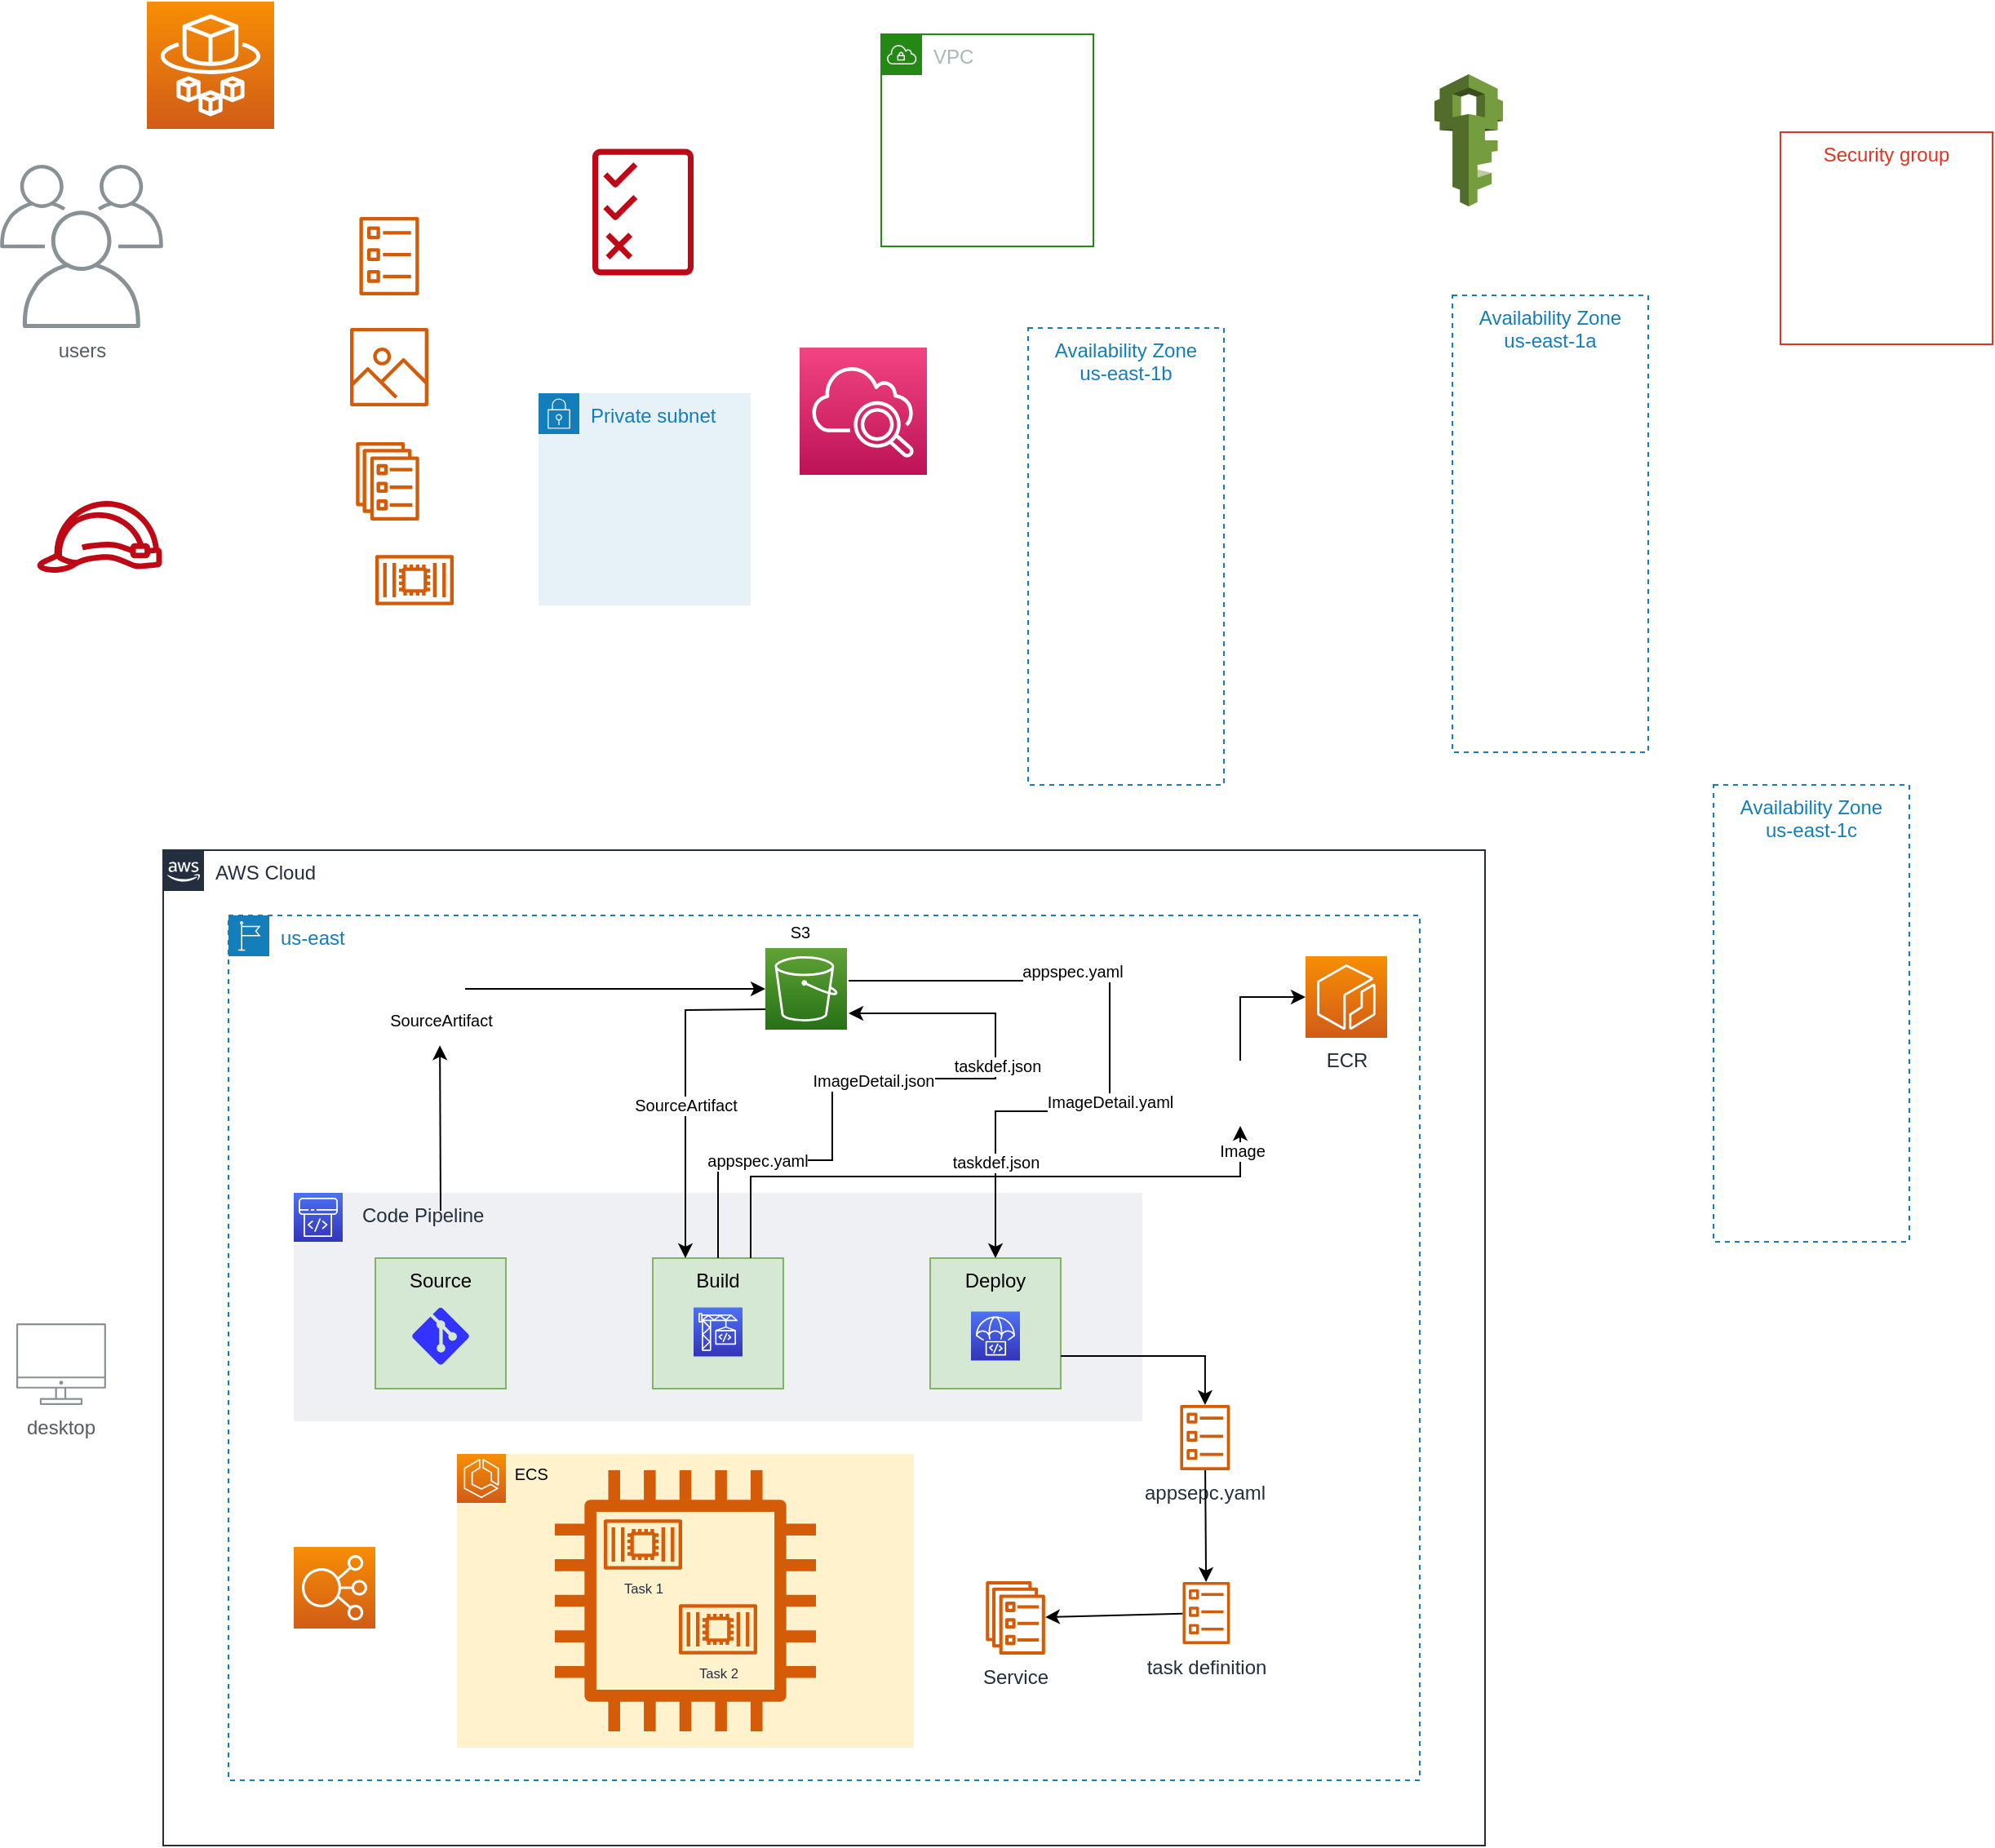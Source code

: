 <mxfile version="20.1.1" type="github">
  <diagram id="qCpsu6lBvLWQTeVwnFAU" name="Page-1">
    <mxGraphModel dx="562" dy="336" grid="1" gridSize="10" guides="1" tooltips="1" connect="1" arrows="1" fold="1" page="1" pageScale="1" pageWidth="827" pageHeight="1169" math="0" shadow="0">
      <root>
        <mxCell id="0" />
        <mxCell id="1" parent="0" />
        <mxCell id="fsIm3HDob8JfFCVEmCF0-1" value="" style="sketch=0;points=[[0,0,0],[0.25,0,0],[0.5,0,0],[0.75,0,0],[1,0,0],[0,1,0],[0.25,1,0],[0.5,1,0],[0.75,1,0],[1,1,0],[0,0.25,0],[0,0.5,0],[0,0.75,0],[1,0.25,0],[1,0.5,0],[1,0.75,0]];outlineConnect=0;fontColor=#232F3E;gradientColor=#F78E04;gradientDirection=north;fillColor=#D05C17;strokeColor=#ffffff;dashed=0;verticalLabelPosition=bottom;verticalAlign=top;align=center;html=1;fontSize=12;fontStyle=0;aspect=fixed;shape=mxgraph.aws4.resourceIcon;resIcon=mxgraph.aws4.fargate;" vertex="1" parent="1">
          <mxGeometry x="110" y="70" width="78" height="78" as="geometry" />
        </mxCell>
        <mxCell id="fsIm3HDob8JfFCVEmCF0-3" value="" style="sketch=0;points=[[0,0,0],[0.25,0,0],[0.5,0,0],[0.75,0,0],[1,0,0],[0,1,0],[0.25,1,0],[0.5,1,0],[0.75,1,0],[1,1,0],[0,0.25,0],[0,0.5,0],[0,0.75,0],[1,0.25,0],[1,0.5,0],[1,0.75,0]];points=[[0,0,0],[0.25,0,0],[0.5,0,0],[0.75,0,0],[1,0,0],[0,1,0],[0.25,1,0],[0.5,1,0],[0.75,1,0],[1,1,0],[0,0.25,0],[0,0.5,0],[0,0.75,0],[1,0.25,0],[1,0.5,0],[1,0.75,0]];outlineConnect=0;fontColor=#232F3E;gradientColor=#F34482;gradientDirection=north;fillColor=#BC1356;strokeColor=#ffffff;dashed=0;verticalLabelPosition=bottom;verticalAlign=top;align=center;html=1;fontSize=12;fontStyle=0;aspect=fixed;shape=mxgraph.aws4.resourceIcon;resIcon=mxgraph.aws4.cloudwatch_2;" vertex="1" parent="1">
          <mxGeometry x="510" y="282" width="78" height="78" as="geometry" />
        </mxCell>
        <mxCell id="fsIm3HDob8JfFCVEmCF0-4" value="AWS Cloud" style="points=[[0,0],[0.25,0],[0.5,0],[0.75,0],[1,0],[1,0.25],[1,0.5],[1,0.75],[1,1],[0.75,1],[0.5,1],[0.25,1],[0,1],[0,0.75],[0,0.5],[0,0.25]];outlineConnect=0;gradientColor=none;html=1;whiteSpace=wrap;fontSize=12;fontStyle=0;container=1;pointerEvents=0;collapsible=0;recursiveResize=0;shape=mxgraph.aws4.group;grIcon=mxgraph.aws4.group_aws_cloud_alt;strokeColor=#232F3E;fillColor=none;verticalAlign=top;align=left;spacingLeft=30;fontColor=#232F3E;dashed=0;" vertex="1" parent="1">
          <mxGeometry x="120" y="590" width="810" height="610" as="geometry" />
        </mxCell>
        <mxCell id="fsIm3HDob8JfFCVEmCF0-6" value="us-east" style="points=[[0,0],[0.25,0],[0.5,0],[0.75,0],[1,0],[1,0.25],[1,0.5],[1,0.75],[1,1],[0.75,1],[0.5,1],[0.25,1],[0,1],[0,0.75],[0,0.5],[0,0.25]];outlineConnect=0;gradientColor=none;html=1;whiteSpace=wrap;fontSize=12;fontStyle=0;container=1;pointerEvents=0;collapsible=0;recursiveResize=0;shape=mxgraph.aws4.group;grIcon=mxgraph.aws4.group_region;strokeColor=#147EBA;fillColor=none;verticalAlign=top;align=left;spacingLeft=30;fontColor=#147EBA;dashed=1;" vertex="1" parent="fsIm3HDob8JfFCVEmCF0-4">
          <mxGeometry x="40" y="40" width="730" height="530" as="geometry" />
        </mxCell>
        <mxCell id="fsIm3HDob8JfFCVEmCF0-25" value="            Code Pipeline" style="fillColor=#EFF0F3;strokeColor=none;dashed=0;verticalAlign=top;fontStyle=0;fontColor=#232F3D;align=left;" vertex="1" parent="fsIm3HDob8JfFCVEmCF0-6">
          <mxGeometry x="40" y="170" width="520" height="140" as="geometry" />
        </mxCell>
        <mxCell id="fsIm3HDob8JfFCVEmCF0-26" value="" style="sketch=0;points=[[0,0,0],[0.25,0,0],[0.5,0,0],[0.75,0,0],[1,0,0],[0,1,0],[0.25,1,0],[0.5,1,0],[0.75,1,0],[1,1,0],[0,0.25,0],[0,0.5,0],[0,0.75,0],[1,0.25,0],[1,0.5,0],[1,0.75,0]];outlineConnect=0;fontColor=#232F3E;gradientColor=#4D72F3;gradientDirection=north;fillColor=#3334B9;strokeColor=#ffffff;dashed=0;verticalLabelPosition=bottom;verticalAlign=top;align=center;html=1;fontSize=12;fontStyle=0;aspect=fixed;shape=mxgraph.aws4.resourceIcon;resIcon=mxgraph.aws4.codepipeline;" vertex="1" parent="fsIm3HDob8JfFCVEmCF0-6">
          <mxGeometry x="40" y="170" width="30" height="30" as="geometry" />
        </mxCell>
        <mxCell id="fsIm3HDob8JfFCVEmCF0-27" value="Source" style="fillColor=#d5e8d4;strokeColor=#82b366;dashed=0;verticalAlign=top;fontStyle=0;" vertex="1" parent="fsIm3HDob8JfFCVEmCF0-6">
          <mxGeometry x="90" y="210" width="80" height="80" as="geometry" />
        </mxCell>
        <mxCell id="fsIm3HDob8JfFCVEmCF0-33" value="Build" style="fillColor=#d5e8d4;strokeColor=#82b366;dashed=0;verticalAlign=top;fontStyle=0;" vertex="1" parent="fsIm3HDob8JfFCVEmCF0-6">
          <mxGeometry x="260" y="210" width="80" height="80" as="geometry" />
        </mxCell>
        <mxCell id="fsIm3HDob8JfFCVEmCF0-34" value="" style="sketch=0;points=[[0,0,0],[0.25,0,0],[0.5,0,0],[0.75,0,0],[1,0,0],[0,1,0],[0.25,1,0],[0.5,1,0],[0.75,1,0],[1,1,0],[0,0.25,0],[0,0.5,0],[0,0.75,0],[1,0.25,0],[1,0.5,0],[1,0.75,0]];outlineConnect=0;fontColor=#232F3E;gradientColor=#4D72F3;gradientDirection=north;fillColor=#3334B9;strokeColor=#ffffff;dashed=0;verticalLabelPosition=bottom;verticalAlign=top;align=center;html=1;fontSize=12;fontStyle=0;aspect=fixed;shape=mxgraph.aws4.resourceIcon;resIcon=mxgraph.aws4.codebuild;" vertex="1" parent="fsIm3HDob8JfFCVEmCF0-6">
          <mxGeometry x="285" y="240.25" width="30" height="30" as="geometry" />
        </mxCell>
        <mxCell id="fsIm3HDob8JfFCVEmCF0-35" value="" style="verticalLabelPosition=bottom;html=1;verticalAlign=top;align=center;strokeColor=none;fillColor=#3333FF;shape=mxgraph.azure.git_repository;" vertex="1" parent="fsIm3HDob8JfFCVEmCF0-6">
          <mxGeometry x="112.5" y="240.25" width="35" height="35" as="geometry" />
        </mxCell>
        <mxCell id="fsIm3HDob8JfFCVEmCF0-36" value="Deploy" style="fillColor=#d5e8d4;strokeColor=#82b366;dashed=0;verticalAlign=top;fontStyle=0;" vertex="1" parent="fsIm3HDob8JfFCVEmCF0-6">
          <mxGeometry x="430" y="210" width="80" height="80" as="geometry" />
        </mxCell>
        <mxCell id="fsIm3HDob8JfFCVEmCF0-37" value="" style="sketch=0;points=[[0,0,0],[0.25,0,0],[0.5,0,0],[0.75,0,0],[1,0,0],[0,1,0],[0.25,1,0],[0.5,1,0],[0.75,1,0],[1,1,0],[0,0.25,0],[0,0.5,0],[0,0.75,0],[1,0.25,0],[1,0.5,0],[1,0.75,0]];outlineConnect=0;fontColor=#232F3E;gradientColor=#4D72F3;gradientDirection=north;fillColor=#3334B9;strokeColor=#ffffff;dashed=0;verticalLabelPosition=bottom;verticalAlign=top;align=center;html=1;fontSize=12;fontStyle=0;aspect=fixed;shape=mxgraph.aws4.resourceIcon;resIcon=mxgraph.aws4.codedeploy;" vertex="1" parent="fsIm3HDob8JfFCVEmCF0-6">
          <mxGeometry x="455" y="242.75" width="30" height="30" as="geometry" />
        </mxCell>
        <mxCell id="fsIm3HDob8JfFCVEmCF0-10" value="" style="sketch=0;points=[[0,0,0],[0.25,0,0],[0.5,0,0],[0.75,0,0],[1,0,0],[0,1,0],[0.25,1,0],[0.5,1,0],[0.75,1,0],[1,1,0],[0,0.25,0],[0,0.5,0],[0,0.75,0],[1,0.25,0],[1,0.5,0],[1,0.75,0]];outlineConnect=0;fontColor=#232F3E;gradientColor=#60A337;gradientDirection=north;fillColor=#277116;strokeColor=#ffffff;dashed=0;verticalLabelPosition=bottom;verticalAlign=top;align=center;html=1;fontSize=12;fontStyle=0;aspect=fixed;shape=mxgraph.aws4.resourceIcon;resIcon=mxgraph.aws4.s3;" vertex="1" parent="fsIm3HDob8JfFCVEmCF0-6">
          <mxGeometry x="329" y="20" width="50" height="50" as="geometry" />
        </mxCell>
        <mxCell id="fsIm3HDob8JfFCVEmCF0-40" value="" style="shape=image;html=1;verticalAlign=top;verticalLabelPosition=bottom;labelBackgroundColor=#ffffff;imageAspect=0;aspect=fixed;image=https://cdn4.iconfinder.com/data/icons/spirit20/file-zip.png;strokeColor=default;fillColor=#3333FF;" vertex="1" parent="fsIm3HDob8JfFCVEmCF0-6">
          <mxGeometry x="115" y="30" width="30" height="30" as="geometry" />
        </mxCell>
        <mxCell id="fsIm3HDob8JfFCVEmCF0-41" value="&lt;font style=&quot;font-size: 10px;&quot;&gt;SourceArtifact&lt;/font&gt;" style="text;html=1;align=center;verticalAlign=middle;resizable=0;points=[];autosize=1;strokeColor=none;fillColor=none;" vertex="1" parent="fsIm3HDob8JfFCVEmCF0-6">
          <mxGeometry x="85" y="49" width="90" height="30" as="geometry" />
        </mxCell>
        <mxCell id="fsIm3HDob8JfFCVEmCF0-42" value="" style="endArrow=classic;html=1;rounded=0;fontSize=10;exitX=0.5;exitY=0;exitDx=0;exitDy=0;entryX=0.495;entryY=1.021;entryDx=0;entryDy=0;entryPerimeter=0;" edge="1" parent="fsIm3HDob8JfFCVEmCF0-6" target="fsIm3HDob8JfFCVEmCF0-41">
          <mxGeometry width="50" height="50" relative="1" as="geometry">
            <mxPoint x="130" y="181" as="sourcePoint" />
            <mxPoint x="340" y="161" as="targetPoint" />
          </mxGeometry>
        </mxCell>
        <mxCell id="fsIm3HDob8JfFCVEmCF0-43" value="" style="endArrow=classic;html=1;rounded=0;fontSize=10;exitX=1;exitY=0.5;exitDx=0;exitDy=0;" edge="1" parent="fsIm3HDob8JfFCVEmCF0-6" source="fsIm3HDob8JfFCVEmCF0-40" target="fsIm3HDob8JfFCVEmCF0-10">
          <mxGeometry width="50" height="50" relative="1" as="geometry">
            <mxPoint x="260" y="201" as="sourcePoint" />
            <mxPoint x="310" y="151" as="targetPoint" />
          </mxGeometry>
        </mxCell>
        <mxCell id="fsIm3HDob8JfFCVEmCF0-47" value="" style="endArrow=classic;html=1;rounded=0;fontSize=10;entryX=0.25;entryY=0;entryDx=0;entryDy=0;exitX=0;exitY=0.75;exitDx=0;exitDy=0;exitPerimeter=0;" edge="1" parent="fsIm3HDob8JfFCVEmCF0-6" source="fsIm3HDob8JfFCVEmCF0-10" target="fsIm3HDob8JfFCVEmCF0-33">
          <mxGeometry width="50" height="50" relative="1" as="geometry">
            <mxPoint x="270" y="200" as="sourcePoint" />
            <mxPoint x="320" y="150" as="targetPoint" />
            <Array as="points">
              <mxPoint x="280" y="58" />
            </Array>
          </mxGeometry>
        </mxCell>
        <mxCell id="fsIm3HDob8JfFCVEmCF0-66" value="SourceArtifact" style="edgeLabel;html=1;align=center;verticalAlign=middle;resizable=0;points=[];fontSize=10;" vertex="1" connectable="0" parent="fsIm3HDob8JfFCVEmCF0-47">
          <mxGeometry x="0.06" relative="1" as="geometry">
            <mxPoint as="offset" />
          </mxGeometry>
        </mxCell>
        <mxCell id="fsIm3HDob8JfFCVEmCF0-48" value="" style="shape=image;html=1;verticalAlign=top;verticalLabelPosition=bottom;labelBackgroundColor=#ffffff;imageAspect=0;aspect=fixed;image=https://cdn4.iconfinder.com/data/icons/spirit20/file-zip.png;strokeColor=default;fillColor=#3333FF;" vertex="1" parent="fsIm3HDob8JfFCVEmCF0-6">
          <mxGeometry x="329" y="112" width="30" height="30" as="geometry" />
        </mxCell>
        <mxCell id="fsIm3HDob8JfFCVEmCF0-50" value="" style="shape=image;html=1;verticalAlign=top;verticalLabelPosition=bottom;labelBackgroundColor=#ffffff;imageAspect=0;aspect=fixed;image=https://cdn4.iconfinder.com/data/icons/spirit20/file-zip.png;strokeColor=default;fillColor=#3333FF;" vertex="1" parent="fsIm3HDob8JfFCVEmCF0-6">
          <mxGeometry x="389" y="70" width="30" height="30" as="geometry" />
        </mxCell>
        <mxCell id="fsIm3HDob8JfFCVEmCF0-54" value="" style="endArrow=classic;html=1;rounded=0;fontSize=10;exitX=0.5;exitY=0;exitDx=0;exitDy=0;" edge="1" parent="fsIm3HDob8JfFCVEmCF0-6" source="fsIm3HDob8JfFCVEmCF0-33">
          <mxGeometry width="50" height="50" relative="1" as="geometry">
            <mxPoint x="340" y="240" as="sourcePoint" />
            <mxPoint x="380" y="60" as="targetPoint" />
            <Array as="points">
              <mxPoint x="300" y="160" />
              <mxPoint x="300" y="150" />
              <mxPoint x="370" y="150" />
              <mxPoint x="370" y="100" />
              <mxPoint x="470" y="100" />
              <mxPoint x="470" y="60" />
            </Array>
          </mxGeometry>
        </mxCell>
        <mxCell id="fsIm3HDob8JfFCVEmCF0-62" value="appspec.yaml" style="edgeLabel;html=1;align=center;verticalAlign=middle;resizable=0;points=[];fontSize=10;" vertex="1" connectable="0" parent="fsIm3HDob8JfFCVEmCF0-54">
          <mxGeometry x="-0.417" relative="1" as="geometry">
            <mxPoint x="-36" as="offset" />
          </mxGeometry>
        </mxCell>
        <mxCell id="fsIm3HDob8JfFCVEmCF0-63" value="ImageDetail.json" style="edgeLabel;html=1;align=center;verticalAlign=middle;resizable=0;points=[];fontSize=10;" vertex="1" connectable="0" parent="fsIm3HDob8JfFCVEmCF0-54">
          <mxGeometry x="0.171" y="-1" relative="1" as="geometry">
            <mxPoint x="-35" as="offset" />
          </mxGeometry>
        </mxCell>
        <mxCell id="fsIm3HDob8JfFCVEmCF0-65" value="taskdef.json" style="edgeLabel;html=1;align=center;verticalAlign=middle;resizable=0;points=[];fontSize=10;" vertex="1" connectable="0" parent="fsIm3HDob8JfFCVEmCF0-54">
          <mxGeometry x="0.404" y="-1" relative="1" as="geometry">
            <mxPoint as="offset" />
          </mxGeometry>
        </mxCell>
        <mxCell id="fsIm3HDob8JfFCVEmCF0-67" value="" style="shape=image;html=1;verticalAlign=top;verticalLabelPosition=bottom;labelBackgroundColor=#ffffff;imageAspect=0;aspect=fixed;image=https://cdn4.iconfinder.com/data/icons/spirit20/file-zip.png;strokeColor=default;fillColor=#3333FF;" vertex="1" parent="fsIm3HDob8JfFCVEmCF0-6">
          <mxGeometry x="265" y="82" width="30" height="30" as="geometry" />
        </mxCell>
        <mxCell id="fsIm3HDob8JfFCVEmCF0-79" value="" style="endArrow=classic;html=1;rounded=0;fontSize=10;" edge="1" parent="fsIm3HDob8JfFCVEmCF0-6" target="fsIm3HDob8JfFCVEmCF0-36">
          <mxGeometry width="50" height="50" relative="1" as="geometry">
            <mxPoint x="380" y="40" as="sourcePoint" />
            <mxPoint x="520" y="130" as="targetPoint" />
            <Array as="points">
              <mxPoint x="540" y="40" />
              <mxPoint x="540" y="120" />
              <mxPoint x="470" y="120" />
            </Array>
          </mxGeometry>
        </mxCell>
        <mxCell id="fsIm3HDob8JfFCVEmCF0-81" value="appspec.yaml" style="edgeLabel;html=1;align=center;verticalAlign=middle;resizable=0;points=[];fontSize=10;" vertex="1" connectable="0" parent="fsIm3HDob8JfFCVEmCF0-79">
          <mxGeometry x="-0.278" y="1" relative="1" as="geometry">
            <mxPoint x="-8" y="-5" as="offset" />
          </mxGeometry>
        </mxCell>
        <mxCell id="fsIm3HDob8JfFCVEmCF0-83" value="ImageDetail.yaml" style="edgeLabel;html=1;align=center;verticalAlign=middle;resizable=0;points=[];fontSize=10;" vertex="1" connectable="0" parent="fsIm3HDob8JfFCVEmCF0-79">
          <mxGeometry x="0.17" relative="1" as="geometry">
            <mxPoint as="offset" />
          </mxGeometry>
        </mxCell>
        <mxCell id="fsIm3HDob8JfFCVEmCF0-84" value="taskdef.json" style="edgeLabel;html=1;align=center;verticalAlign=middle;resizable=0;points=[];fontSize=10;" vertex="1" connectable="0" parent="fsIm3HDob8JfFCVEmCF0-79">
          <mxGeometry x="0.705" relative="1" as="geometry">
            <mxPoint as="offset" />
          </mxGeometry>
        </mxCell>
        <mxCell id="fsIm3HDob8JfFCVEmCF0-82" value="" style="shape=image;html=1;verticalAlign=top;verticalLabelPosition=bottom;labelBackgroundColor=#ffffff;imageAspect=0;aspect=fixed;image=https://cdn4.iconfinder.com/data/icons/spirit20/file-zip.png;strokeColor=default;fillColor=#3333FF;" vertex="1" parent="fsIm3HDob8JfFCVEmCF0-6">
          <mxGeometry x="503" y="4" width="30" height="30" as="geometry" />
        </mxCell>
        <mxCell id="fsIm3HDob8JfFCVEmCF0-91" value="" style="shape=image;html=1;verticalAlign=top;verticalLabelPosition=bottom;labelBackgroundColor=#ffffff;imageAspect=0;aspect=fixed;image=https://cdn4.iconfinder.com/data/icons/spirit20/file-zip.png;strokeColor=default;fillColor=#3333FF;" vertex="1" parent="fsIm3HDob8JfFCVEmCF0-6">
          <mxGeometry x="526" y="81" width="30" height="30" as="geometry" />
        </mxCell>
        <mxCell id="fsIm3HDob8JfFCVEmCF0-85" value="" style="shape=image;html=1;verticalAlign=top;verticalLabelPosition=bottom;labelBackgroundColor=#ffffff;imageAspect=0;aspect=fixed;image=https://cdn4.iconfinder.com/data/icons/spirit20/file-zip.png;strokeColor=default;fillColor=#3333FF;" vertex="1" parent="fsIm3HDob8JfFCVEmCF0-6">
          <mxGeometry x="455" y="49" width="30" height="30" as="geometry" />
        </mxCell>
        <mxCell id="fsIm3HDob8JfFCVEmCF0-11" value="ECR" style="sketch=0;points=[[0,0,0],[0.25,0,0],[0.5,0,0],[0.75,0,0],[1,0,0],[0,1,0],[0.25,1,0],[0.5,1,0],[0.75,1,0],[1,1,0],[0,0.25,0],[0,0.5,0],[0,0.75,0],[1,0.25,0],[1,0.5,0],[1,0.75,0]];outlineConnect=0;fontColor=#232F3E;gradientColor=#F78E04;gradientDirection=north;fillColor=#D05C17;strokeColor=#ffffff;dashed=0;verticalLabelPosition=bottom;verticalAlign=top;align=center;html=1;fontSize=12;fontStyle=0;aspect=fixed;shape=mxgraph.aws4.resourceIcon;resIcon=mxgraph.aws4.ecr;" vertex="1" parent="fsIm3HDob8JfFCVEmCF0-6">
          <mxGeometry x="660" y="25" width="50" height="50" as="geometry" />
        </mxCell>
        <mxCell id="fsIm3HDob8JfFCVEmCF0-93" value="" style="endArrow=classic;html=1;rounded=0;fontSize=10;exitX=0.75;exitY=0;exitDx=0;exitDy=0;entryX=0.5;entryY=1;entryDx=0;entryDy=0;" edge="1" parent="fsIm3HDob8JfFCVEmCF0-6" source="fsIm3HDob8JfFCVEmCF0-33" target="fsIm3HDob8JfFCVEmCF0-94">
          <mxGeometry width="50" height="50" relative="1" as="geometry">
            <mxPoint x="570" y="290" as="sourcePoint" />
            <mxPoint x="674.15" y="142.968" as="targetPoint" />
            <Array as="points">
              <mxPoint x="320" y="160" />
              <mxPoint x="620" y="160" />
              <mxPoint x="620" y="140" />
            </Array>
          </mxGeometry>
        </mxCell>
        <mxCell id="fsIm3HDob8JfFCVEmCF0-98" value="Image" style="edgeLabel;html=1;align=center;verticalAlign=middle;resizable=0;points=[];fontSize=10;" vertex="1" connectable="0" parent="fsIm3HDob8JfFCVEmCF0-93">
          <mxGeometry x="0.92" y="-1" relative="1" as="geometry">
            <mxPoint as="offset" />
          </mxGeometry>
        </mxCell>
        <mxCell id="fsIm3HDob8JfFCVEmCF0-94" value="" style="shape=image;html=1;verticalAlign=top;verticalLabelPosition=bottom;labelBackgroundColor=#ffffff;imageAspect=0;aspect=fixed;image=https://cdn1.iconfinder.com/data/icons/unicons-line-vol-3/24/docker-128.png;fontSize=10;strokeColor=default;fillColor=#3333FF;" vertex="1" parent="fsIm3HDob8JfFCVEmCF0-6">
          <mxGeometry x="600" y="89" width="40" height="40" as="geometry" />
        </mxCell>
        <mxCell id="fsIm3HDob8JfFCVEmCF0-97" value="" style="endArrow=classic;html=1;rounded=0;fontSize=10;exitX=0.5;exitY=0;exitDx=0;exitDy=0;entryX=0;entryY=0.5;entryDx=0;entryDy=0;entryPerimeter=0;" edge="1" parent="fsIm3HDob8JfFCVEmCF0-6" source="fsIm3HDob8JfFCVEmCF0-94" target="fsIm3HDob8JfFCVEmCF0-11">
          <mxGeometry width="50" height="50" relative="1" as="geometry">
            <mxPoint x="600" y="110" as="sourcePoint" />
            <mxPoint x="650" y="60" as="targetPoint" />
            <Array as="points">
              <mxPoint x="620" y="50" />
            </Array>
          </mxGeometry>
        </mxCell>
        <mxCell id="fsIm3HDob8JfFCVEmCF0-100" value="            ECS" style="fillColor=#fff2cc;strokeColor=none;dashed=0;verticalAlign=top;fontStyle=0;fontSize=10;align=left;" vertex="1" parent="fsIm3HDob8JfFCVEmCF0-6">
          <mxGeometry x="140" y="330" width="280" height="180" as="geometry" />
        </mxCell>
        <mxCell id="fsIm3HDob8JfFCVEmCF0-101" value="" style="sketch=0;points=[[0,0,0],[0.25,0,0],[0.5,0,0],[0.75,0,0],[1,0,0],[0,1,0],[0.25,1,0],[0.5,1,0],[0.75,1,0],[1,1,0],[0,0.25,0],[0,0.5,0],[0,0.75,0],[1,0.25,0],[1,0.5,0],[1,0.75,0]];outlineConnect=0;fontColor=#232F3E;gradientColor=#F78E04;gradientDirection=north;fillColor=#D05C17;strokeColor=#ffffff;dashed=0;verticalLabelPosition=bottom;verticalAlign=top;align=center;html=1;fontSize=12;fontStyle=0;aspect=fixed;shape=mxgraph.aws4.resourceIcon;resIcon=mxgraph.aws4.ecs;" vertex="1" parent="fsIm3HDob8JfFCVEmCF0-6">
          <mxGeometry x="140" y="330" width="30" height="30" as="geometry" />
        </mxCell>
        <mxCell id="fsIm3HDob8JfFCVEmCF0-105" value="" style="sketch=0;outlineConnect=0;fontColor=#232F3E;gradientColor=none;fillColor=#D45B07;strokeColor=none;dashed=0;verticalLabelPosition=bottom;verticalAlign=top;align=center;html=1;fontSize=12;fontStyle=0;aspect=fixed;pointerEvents=1;shape=mxgraph.aws4.instance2;" vertex="1" parent="fsIm3HDob8JfFCVEmCF0-6">
          <mxGeometry x="200" y="340" width="160" height="160" as="geometry" />
        </mxCell>
        <mxCell id="fsIm3HDob8JfFCVEmCF0-106" value="&lt;font style=&quot;font-size: 10px;&quot;&gt;&lt;sup&gt;Task 1&lt;/sup&gt;&lt;/font&gt;" style="sketch=0;outlineConnect=0;fontColor=#232F3E;gradientColor=none;fillColor=#D45B07;strokeColor=none;dashed=0;verticalLabelPosition=bottom;verticalAlign=top;align=center;html=1;fontSize=12;fontStyle=0;aspect=fixed;pointerEvents=1;shape=mxgraph.aws4.container_2;" vertex="1" parent="fsIm3HDob8JfFCVEmCF0-6">
          <mxGeometry x="230" y="370" width="48" height="31" as="geometry" />
        </mxCell>
        <mxCell id="fsIm3HDob8JfFCVEmCF0-108" value="&lt;font style=&quot;font-size: 10px;&quot;&gt;&lt;sup&gt;Task 2&lt;/sup&gt;&lt;/font&gt;" style="sketch=0;outlineConnect=0;fontColor=#232F3E;gradientColor=none;fillColor=#D45B07;strokeColor=none;dashed=0;verticalLabelPosition=bottom;verticalAlign=top;align=center;html=1;fontSize=12;fontStyle=0;aspect=fixed;pointerEvents=1;shape=mxgraph.aws4.container_2;" vertex="1" parent="fsIm3HDob8JfFCVEmCF0-6">
          <mxGeometry x="276" y="422" width="48" height="31" as="geometry" />
        </mxCell>
        <mxCell id="fsIm3HDob8JfFCVEmCF0-115" style="edgeStyle=orthogonalEdgeStyle;rounded=0;orthogonalLoop=1;jettySize=auto;html=1;fontSize=10;entryX=1;entryY=0.75;entryDx=0;entryDy=0;endArrow=none;endFill=0;startArrow=classic;startFill=1;" edge="1" parent="fsIm3HDob8JfFCVEmCF0-6" source="fsIm3HDob8JfFCVEmCF0-109" target="fsIm3HDob8JfFCVEmCF0-36">
          <mxGeometry relative="1" as="geometry">
            <Array as="points">
              <mxPoint x="598" y="270" />
            </Array>
          </mxGeometry>
        </mxCell>
        <mxCell id="fsIm3HDob8JfFCVEmCF0-109" value="appsepc.yaml" style="sketch=0;outlineConnect=0;fontColor=#232F3E;gradientColor=none;fillColor=#D45B07;strokeColor=none;dashed=0;verticalLabelPosition=bottom;verticalAlign=top;align=center;html=1;fontSize=12;fontStyle=0;aspect=fixed;pointerEvents=1;shape=mxgraph.aws4.ecs_task;" vertex="1" parent="fsIm3HDob8JfFCVEmCF0-6">
          <mxGeometry x="583" y="300" width="30.83" height="40" as="geometry" />
        </mxCell>
        <mxCell id="fsIm3HDob8JfFCVEmCF0-110" value="task definition" style="sketch=0;outlineConnect=0;fontColor=#232F3E;gradientColor=none;fillColor=#D45B07;strokeColor=none;dashed=0;verticalLabelPosition=bottom;verticalAlign=top;align=center;html=1;fontSize=12;fontStyle=0;aspect=fixed;pointerEvents=1;shape=mxgraph.aws4.ecs_task;" vertex="1" parent="fsIm3HDob8JfFCVEmCF0-6">
          <mxGeometry x="584.54" y="408.5" width="29.29" height="38" as="geometry" />
        </mxCell>
        <mxCell id="fsIm3HDob8JfFCVEmCF0-112" value="Service" style="sketch=0;outlineConnect=0;fontColor=#232F3E;gradientColor=none;fillColor=#D45B07;strokeColor=none;dashed=0;verticalLabelPosition=bottom;verticalAlign=top;align=center;html=1;fontSize=12;fontStyle=0;aspect=fixed;pointerEvents=1;shape=mxgraph.aws4.ecs_service;" vertex="1" parent="fsIm3HDob8JfFCVEmCF0-6">
          <mxGeometry x="464" y="408" width="36.56" height="45" as="geometry" />
        </mxCell>
        <mxCell id="fsIm3HDob8JfFCVEmCF0-2" value="" style="sketch=0;points=[[0,0,0],[0.25,0,0],[0.5,0,0],[0.75,0,0],[1,0,0],[0,1,0],[0.25,1,0],[0.5,1,0],[0.75,1,0],[1,1,0],[0,0.25,0],[0,0.5,0],[0,0.75,0],[1,0.25,0],[1,0.5,0],[1,0.75,0]];outlineConnect=0;fontColor=#232F3E;gradientColor=#F78E04;gradientDirection=north;fillColor=#D05C17;strokeColor=#ffffff;dashed=0;verticalLabelPosition=bottom;verticalAlign=top;align=center;html=1;fontSize=12;fontStyle=0;aspect=fixed;shape=mxgraph.aws4.resourceIcon;resIcon=mxgraph.aws4.elastic_load_balancing;" vertex="1" parent="fsIm3HDob8JfFCVEmCF0-6">
          <mxGeometry x="40" y="387" width="50" height="50" as="geometry" />
        </mxCell>
        <mxCell id="fsIm3HDob8JfFCVEmCF0-116" value="" style="endArrow=classic;html=1;rounded=0;fontSize=10;" edge="1" parent="fsIm3HDob8JfFCVEmCF0-6" source="fsIm3HDob8JfFCVEmCF0-109" target="fsIm3HDob8JfFCVEmCF0-110">
          <mxGeometry width="50" height="50" relative="1" as="geometry">
            <mxPoint x="590" y="390" as="sourcePoint" />
            <mxPoint x="640" y="340" as="targetPoint" />
          </mxGeometry>
        </mxCell>
        <mxCell id="fsIm3HDob8JfFCVEmCF0-117" value="" style="endArrow=classic;html=1;rounded=0;fontSize=10;" edge="1" parent="fsIm3HDob8JfFCVEmCF0-6" source="fsIm3HDob8JfFCVEmCF0-110" target="fsIm3HDob8JfFCVEmCF0-112">
          <mxGeometry width="50" height="50" relative="1" as="geometry">
            <mxPoint x="590" y="390" as="sourcePoint" />
            <mxPoint x="640" y="340" as="targetPoint" />
          </mxGeometry>
        </mxCell>
        <mxCell id="fsIm3HDob8JfFCVEmCF0-5" value="VPC" style="points=[[0,0],[0.25,0],[0.5,0],[0.75,0],[1,0],[1,0.25],[1,0.5],[1,0.75],[1,1],[0.75,1],[0.5,1],[0.25,1],[0,1],[0,0.75],[0,0.5],[0,0.25]];outlineConnect=0;gradientColor=none;html=1;whiteSpace=wrap;fontSize=12;fontStyle=0;container=1;pointerEvents=0;collapsible=0;recursiveResize=0;shape=mxgraph.aws4.group;grIcon=mxgraph.aws4.group_vpc;strokeColor=#248814;fillColor=none;verticalAlign=top;align=left;spacingLeft=30;fontColor=#AAB7B8;dashed=0;" vertex="1" parent="1">
          <mxGeometry x="560" y="90" width="130" height="130" as="geometry" />
        </mxCell>
        <mxCell id="fsIm3HDob8JfFCVEmCF0-8" value="Security group" style="fillColor=none;strokeColor=#DD3522;verticalAlign=top;fontStyle=0;fontColor=#DD3522;" vertex="1" parent="1">
          <mxGeometry x="1111" y="150" width="130" height="130" as="geometry" />
        </mxCell>
        <mxCell id="fsIm3HDob8JfFCVEmCF0-9" value="Private subnet" style="points=[[0,0],[0.25,0],[0.5,0],[0.75,0],[1,0],[1,0.25],[1,0.5],[1,0.75],[1,1],[0.75,1],[0.5,1],[0.25,1],[0,1],[0,0.75],[0,0.5],[0,0.25]];outlineConnect=0;gradientColor=none;html=1;whiteSpace=wrap;fontSize=12;fontStyle=0;container=1;pointerEvents=0;collapsible=0;recursiveResize=0;shape=mxgraph.aws4.group;grIcon=mxgraph.aws4.group_security_group;grStroke=0;strokeColor=#147EBA;fillColor=#E6F2F8;verticalAlign=top;align=left;spacingLeft=30;fontColor=#147EBA;dashed=0;" vertex="1" parent="1">
          <mxGeometry x="350" y="310" width="130" height="130" as="geometry" />
        </mxCell>
        <mxCell id="fsIm3HDob8JfFCVEmCF0-14" value="users" style="sketch=0;outlineConnect=0;gradientColor=none;fontColor=#545B64;strokeColor=none;fillColor=#879196;dashed=0;verticalLabelPosition=bottom;verticalAlign=top;align=center;html=1;fontSize=12;fontStyle=0;aspect=fixed;shape=mxgraph.aws4.illustration_users;pointerEvents=1" vertex="1" parent="1">
          <mxGeometry x="20" y="170" width="100" height="100" as="geometry" />
        </mxCell>
        <mxCell id="fsIm3HDob8JfFCVEmCF0-15" value="desktop" style="sketch=0;outlineConnect=0;gradientColor=none;fontColor=#545B64;strokeColor=none;fillColor=#879196;dashed=0;verticalLabelPosition=bottom;verticalAlign=top;align=center;html=1;fontSize=12;fontStyle=0;aspect=fixed;shape=mxgraph.aws4.illustration_desktop;pointerEvents=1" vertex="1" parent="1">
          <mxGeometry x="30" y="880" width="54.95" height="50" as="geometry" />
        </mxCell>
        <mxCell id="fsIm3HDob8JfFCVEmCF0-16" value="" style="sketch=0;outlineConnect=0;fontColor=#232F3E;gradientColor=none;fillColor=#D45B07;strokeColor=none;dashed=0;verticalLabelPosition=bottom;verticalAlign=top;align=center;html=1;fontSize=12;fontStyle=0;aspect=fixed;pointerEvents=1;shape=mxgraph.aws4.ecs_task;" vertex="1" parent="1">
          <mxGeometry x="240" y="202" width="37" height="48" as="geometry" />
        </mxCell>
        <mxCell id="fsIm3HDob8JfFCVEmCF0-17" value="" style="sketch=0;outlineConnect=0;fontColor=#232F3E;gradientColor=none;fillColor=#D45B07;strokeColor=none;dashed=0;verticalLabelPosition=bottom;verticalAlign=top;align=center;html=1;fontSize=12;fontStyle=0;aspect=fixed;pointerEvents=1;shape=mxgraph.aws4.container_registry_image;" vertex="1" parent="1">
          <mxGeometry x="234.5" y="270" width="48" height="48" as="geometry" />
        </mxCell>
        <mxCell id="fsIm3HDob8JfFCVEmCF0-18" value="" style="sketch=0;outlineConnect=0;fontColor=#232F3E;gradientColor=none;fillColor=#D45B07;strokeColor=none;dashed=0;verticalLabelPosition=bottom;verticalAlign=top;align=center;html=1;fontSize=12;fontStyle=0;aspect=fixed;pointerEvents=1;shape=mxgraph.aws4.ecs_service;" vertex="1" parent="1">
          <mxGeometry x="238" y="340" width="39" height="48" as="geometry" />
        </mxCell>
        <mxCell id="fsIm3HDob8JfFCVEmCF0-19" value="" style="sketch=0;outlineConnect=0;fontColor=#232F3E;gradientColor=none;fillColor=#D45B07;strokeColor=none;dashed=0;verticalLabelPosition=bottom;verticalAlign=top;align=center;html=1;fontSize=12;fontStyle=0;aspect=fixed;pointerEvents=1;shape=mxgraph.aws4.container_2;" vertex="1" parent="1">
          <mxGeometry x="250" y="409" width="48" height="31" as="geometry" />
        </mxCell>
        <mxCell id="fsIm3HDob8JfFCVEmCF0-20" value="" style="sketch=0;outlineConnect=0;fontColor=#232F3E;gradientColor=none;fillColor=#BF0816;strokeColor=none;dashed=0;verticalLabelPosition=bottom;verticalAlign=top;align=center;html=1;fontSize=12;fontStyle=0;aspect=fixed;pointerEvents=1;shape=mxgraph.aws4.role;" vertex="1" parent="1">
          <mxGeometry x="42" y="376" width="78" height="44" as="geometry" />
        </mxCell>
        <mxCell id="fsIm3HDob8JfFCVEmCF0-21" value="" style="sketch=0;outlineConnect=0;fontColor=#232F3E;gradientColor=none;fillColor=#BF0816;strokeColor=none;dashed=0;verticalLabelPosition=bottom;verticalAlign=top;align=center;html=1;fontSize=12;fontStyle=0;aspect=fixed;pointerEvents=1;shape=mxgraph.aws4.permissions;" vertex="1" parent="1">
          <mxGeometry x="383" y="160" width="62" height="78" as="geometry" />
        </mxCell>
        <mxCell id="fsIm3HDob8JfFCVEmCF0-22" value="" style="outlineConnect=0;dashed=0;verticalLabelPosition=bottom;verticalAlign=top;align=center;html=1;shape=mxgraph.aws3.iam;fillColor=#759C3E;gradientColor=none;" vertex="1" parent="1">
          <mxGeometry x="899" y="114.5" width="42" height="81" as="geometry" />
        </mxCell>
        <mxCell id="fsIm3HDob8JfFCVEmCF0-23" value="Availability Zone &#xa;us-east-1b" style="fillColor=none;strokeColor=#147EBA;dashed=1;verticalAlign=top;fontStyle=0;fontColor=#147EBA;" vertex="1" parent="1">
          <mxGeometry x="650" y="270" width="120" height="280" as="geometry" />
        </mxCell>
        <mxCell id="fsIm3HDob8JfFCVEmCF0-7" value="Availability Zone &#xa;us-east-1a" style="fillColor=none;strokeColor=#147EBA;dashed=1;verticalAlign=top;fontStyle=0;fontColor=#147EBA;" vertex="1" parent="1">
          <mxGeometry x="910" y="250" width="120" height="280" as="geometry" />
        </mxCell>
        <mxCell id="fsIm3HDob8JfFCVEmCF0-24" value="Availability Zone &#xa;us-east-1c" style="fillColor=none;strokeColor=#147EBA;dashed=1;verticalAlign=top;fontStyle=0;fontColor=#147EBA;" vertex="1" parent="1">
          <mxGeometry x="1070" y="550" width="120" height="280" as="geometry" />
        </mxCell>
        <mxCell id="fsIm3HDob8JfFCVEmCF0-86" value="" style="shape=image;html=1;verticalAlign=top;verticalLabelPosition=bottom;labelBackgroundColor=#ffffff;imageAspect=0;aspect=fixed;image=https://cdn4.iconfinder.com/data/icons/spirit20/file-zip.png;strokeColor=default;fillColor=#3333FF;" vertex="1" parent="1">
          <mxGeometry x="617" y="747" width="30" height="30" as="geometry" />
        </mxCell>
        <mxCell id="fsIm3HDob8JfFCVEmCF0-99" value="S3" style="text;html=1;align=center;verticalAlign=middle;resizable=0;points=[];autosize=1;strokeColor=none;fillColor=none;fontSize=10;" vertex="1" parent="1">
          <mxGeometry x="490" y="625" width="40" height="30" as="geometry" />
        </mxCell>
      </root>
    </mxGraphModel>
  </diagram>
</mxfile>
